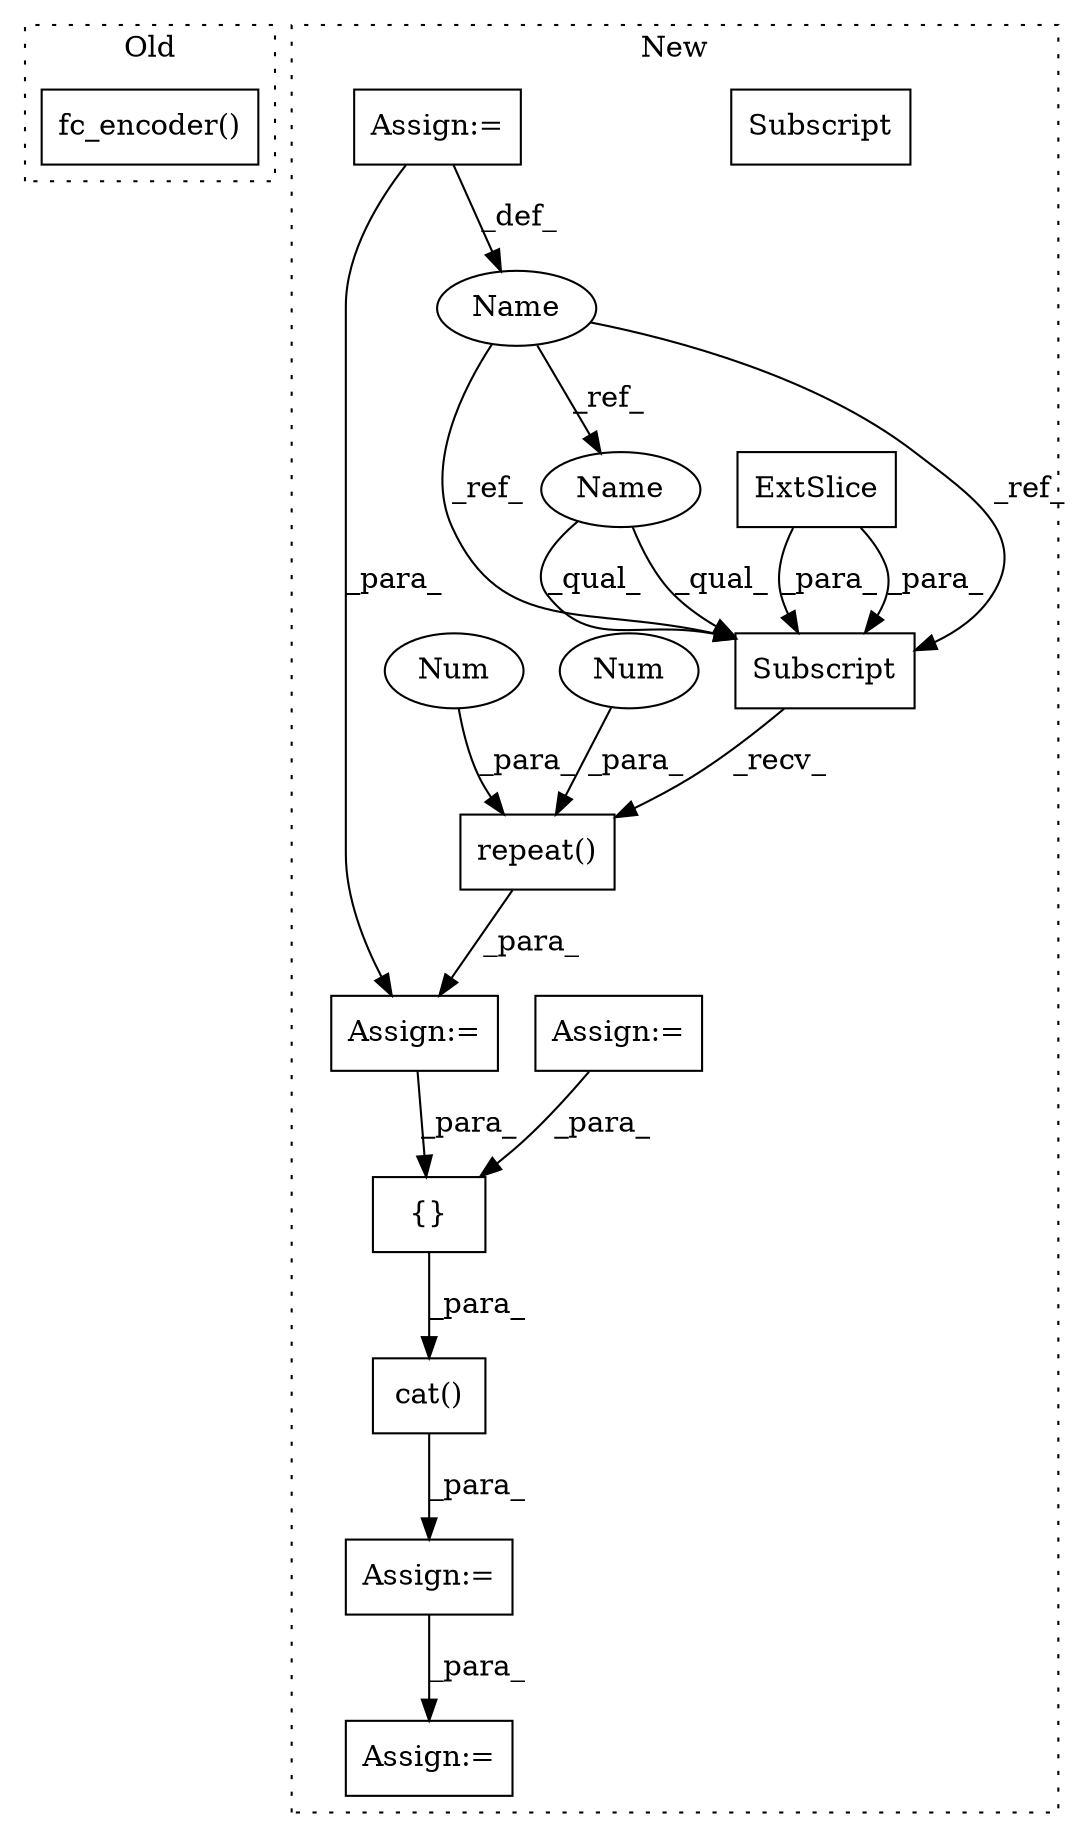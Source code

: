 digraph G {
subgraph cluster0 {
1 [label="fc_encoder()" a="75" s="1002,1019" l="16,1" shape="box"];
label = "Old";
style="dotted";
}
subgraph cluster1 {
2 [label="ExtSlice" a="85" s="1606" l="8" shape="box"];
3 [label="Subscript" a="63" s="1606,0" l="20,0" shape="box"];
4 [label="Name" a="87" s="1495" l="8" shape="ellipse"];
5 [label="repeat()" a="75" s="1606,1641" l="28,1" shape="box"];
6 [label="{}" a="59" s="1666,1685" l="1,0" shape="box"];
7 [label="Num" a="76" s="1637" l="1" shape="ellipse"];
8 [label="Num" a="76" s="1640" l="1" shape="ellipse"];
9 [label="cat()" a="75" s="1656,1686" l="10,8" shape="box"];
10 [label="Assign:=" a="68" s="1603" l="3" shape="box"];
11 [label="Assign:=" a="68" s="1705" l="3" shape="box"];
12 [label="Assign:=" a="68" s="1738" l="3" shape="box"];
13 [label="Assign:=" a="68" s="1177" l="3" shape="box"];
14 [label="Assign:=" a="68" s="1503" l="3" shape="box"];
15 [label="Name" a="87" s="1606" l="8" shape="ellipse"];
16 [label="Subscript" a="63" s="1606,0" l="20,0" shape="box"];
label = "New";
style="dotted";
}
2 -> 16 [label="_para_"];
2 -> 16 [label="_para_"];
4 -> 16 [label="_ref_"];
4 -> 15 [label="_ref_"];
4 -> 16 [label="_ref_"];
5 -> 10 [label="_para_"];
6 -> 9 [label="_para_"];
7 -> 5 [label="_para_"];
8 -> 5 [label="_para_"];
9 -> 11 [label="_para_"];
10 -> 6 [label="_para_"];
11 -> 12 [label="_para_"];
13 -> 6 [label="_para_"];
14 -> 10 [label="_para_"];
14 -> 4 [label="_def_"];
15 -> 16 [label="_qual_"];
15 -> 16 [label="_qual_"];
16 -> 5 [label="_recv_"];
}
